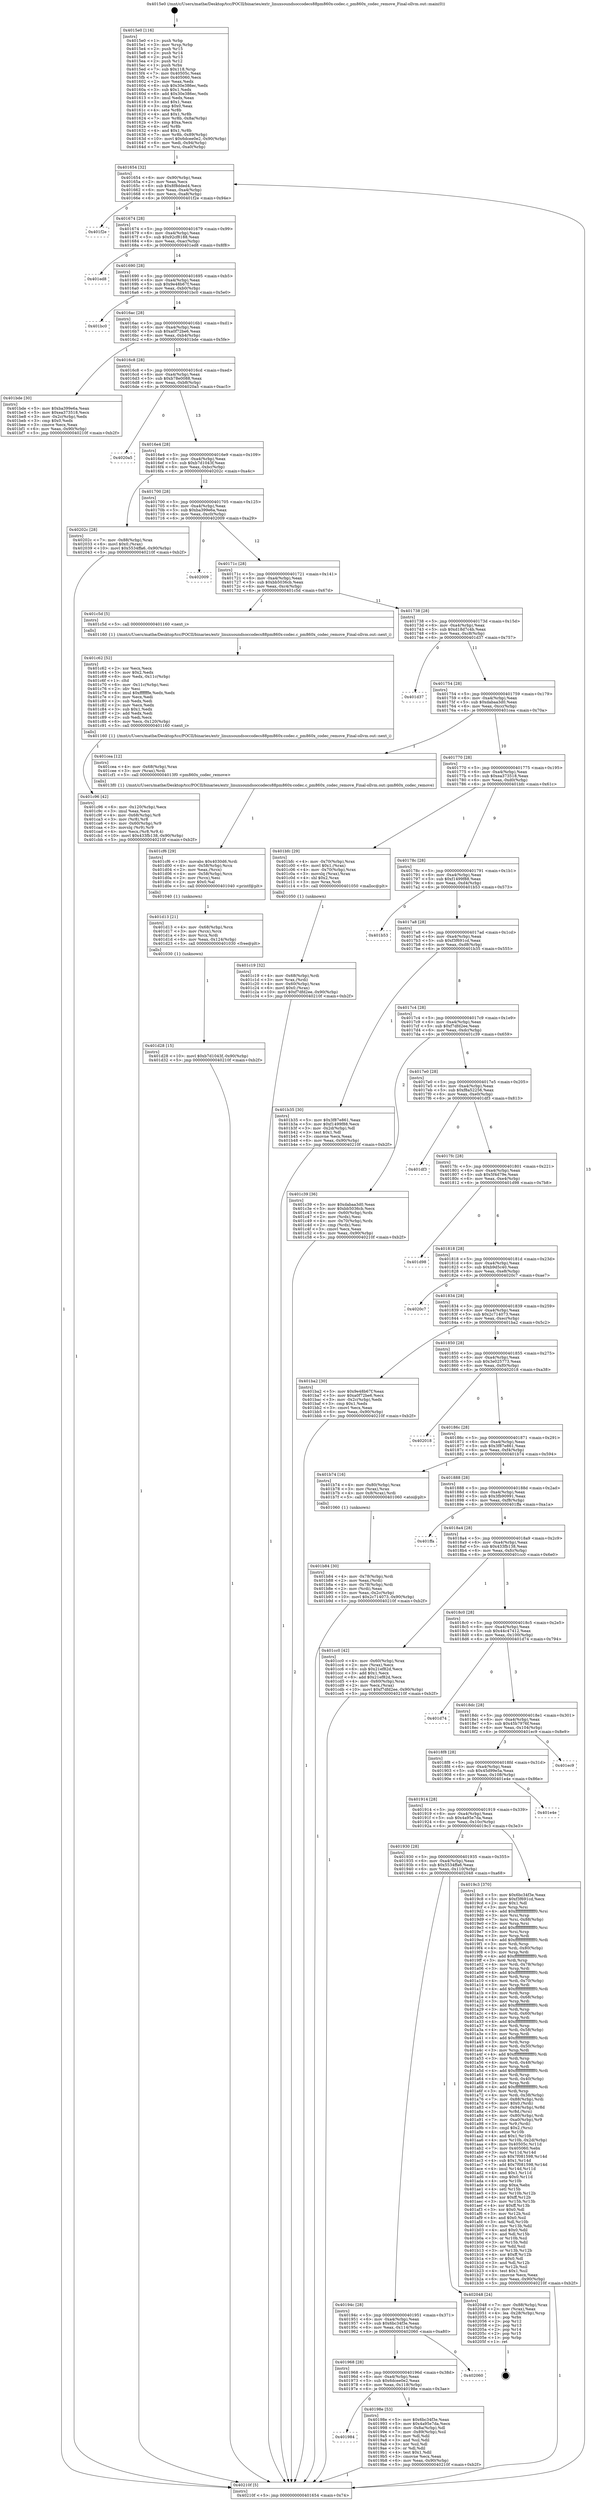 digraph "0x4015e0" {
  label = "0x4015e0 (/mnt/c/Users/mathe/Desktop/tcc/POCII/binaries/extr_linuxsoundsoccodecs88pm860x-codec.c_pm860x_codec_remove_Final-ollvm.out::main(0))"
  labelloc = "t"
  node[shape=record]

  Entry [label="",width=0.3,height=0.3,shape=circle,fillcolor=black,style=filled]
  "0x401654" [label="{
     0x401654 [32]\l
     | [instrs]\l
     &nbsp;&nbsp;0x401654 \<+6\>: mov -0x90(%rbp),%eax\l
     &nbsp;&nbsp;0x40165a \<+2\>: mov %eax,%ecx\l
     &nbsp;&nbsp;0x40165c \<+6\>: sub $0x8f8dded4,%ecx\l
     &nbsp;&nbsp;0x401662 \<+6\>: mov %eax,-0xa4(%rbp)\l
     &nbsp;&nbsp;0x401668 \<+6\>: mov %ecx,-0xa8(%rbp)\l
     &nbsp;&nbsp;0x40166e \<+6\>: je 0000000000401f2e \<main+0x94e\>\l
  }"]
  "0x401f2e" [label="{
     0x401f2e\l
  }", style=dashed]
  "0x401674" [label="{
     0x401674 [28]\l
     | [instrs]\l
     &nbsp;&nbsp;0x401674 \<+5\>: jmp 0000000000401679 \<main+0x99\>\l
     &nbsp;&nbsp;0x401679 \<+6\>: mov -0xa4(%rbp),%eax\l
     &nbsp;&nbsp;0x40167f \<+5\>: sub $0x92cf8188,%eax\l
     &nbsp;&nbsp;0x401684 \<+6\>: mov %eax,-0xac(%rbp)\l
     &nbsp;&nbsp;0x40168a \<+6\>: je 0000000000401ed8 \<main+0x8f8\>\l
  }"]
  Exit [label="",width=0.3,height=0.3,shape=circle,fillcolor=black,style=filled,peripheries=2]
  "0x401ed8" [label="{
     0x401ed8\l
  }", style=dashed]
  "0x401690" [label="{
     0x401690 [28]\l
     | [instrs]\l
     &nbsp;&nbsp;0x401690 \<+5\>: jmp 0000000000401695 \<main+0xb5\>\l
     &nbsp;&nbsp;0x401695 \<+6\>: mov -0xa4(%rbp),%eax\l
     &nbsp;&nbsp;0x40169b \<+5\>: sub $0x9e48b67f,%eax\l
     &nbsp;&nbsp;0x4016a0 \<+6\>: mov %eax,-0xb0(%rbp)\l
     &nbsp;&nbsp;0x4016a6 \<+6\>: je 0000000000401bc0 \<main+0x5e0\>\l
  }"]
  "0x401d28" [label="{
     0x401d28 [15]\l
     | [instrs]\l
     &nbsp;&nbsp;0x401d28 \<+10\>: movl $0xb7d1043f,-0x90(%rbp)\l
     &nbsp;&nbsp;0x401d32 \<+5\>: jmp 000000000040210f \<main+0xb2f\>\l
  }"]
  "0x401bc0" [label="{
     0x401bc0\l
  }", style=dashed]
  "0x4016ac" [label="{
     0x4016ac [28]\l
     | [instrs]\l
     &nbsp;&nbsp;0x4016ac \<+5\>: jmp 00000000004016b1 \<main+0xd1\>\l
     &nbsp;&nbsp;0x4016b1 \<+6\>: mov -0xa4(%rbp),%eax\l
     &nbsp;&nbsp;0x4016b7 \<+5\>: sub $0xa0f72be6,%eax\l
     &nbsp;&nbsp;0x4016bc \<+6\>: mov %eax,-0xb4(%rbp)\l
     &nbsp;&nbsp;0x4016c2 \<+6\>: je 0000000000401bde \<main+0x5fe\>\l
  }"]
  "0x401d13" [label="{
     0x401d13 [21]\l
     | [instrs]\l
     &nbsp;&nbsp;0x401d13 \<+4\>: mov -0x68(%rbp),%rcx\l
     &nbsp;&nbsp;0x401d17 \<+3\>: mov (%rcx),%rcx\l
     &nbsp;&nbsp;0x401d1a \<+3\>: mov %rcx,%rdi\l
     &nbsp;&nbsp;0x401d1d \<+6\>: mov %eax,-0x124(%rbp)\l
     &nbsp;&nbsp;0x401d23 \<+5\>: call 0000000000401030 \<free@plt\>\l
     | [calls]\l
     &nbsp;&nbsp;0x401030 \{1\} (unknown)\l
  }"]
  "0x401bde" [label="{
     0x401bde [30]\l
     | [instrs]\l
     &nbsp;&nbsp;0x401bde \<+5\>: mov $0xba399e6a,%eax\l
     &nbsp;&nbsp;0x401be3 \<+5\>: mov $0xea373518,%ecx\l
     &nbsp;&nbsp;0x401be8 \<+3\>: mov -0x2c(%rbp),%edx\l
     &nbsp;&nbsp;0x401beb \<+3\>: cmp $0x0,%edx\l
     &nbsp;&nbsp;0x401bee \<+3\>: cmove %ecx,%eax\l
     &nbsp;&nbsp;0x401bf1 \<+6\>: mov %eax,-0x90(%rbp)\l
     &nbsp;&nbsp;0x401bf7 \<+5\>: jmp 000000000040210f \<main+0xb2f\>\l
  }"]
  "0x4016c8" [label="{
     0x4016c8 [28]\l
     | [instrs]\l
     &nbsp;&nbsp;0x4016c8 \<+5\>: jmp 00000000004016cd \<main+0xed\>\l
     &nbsp;&nbsp;0x4016cd \<+6\>: mov -0xa4(%rbp),%eax\l
     &nbsp;&nbsp;0x4016d3 \<+5\>: sub $0xb78e0088,%eax\l
     &nbsp;&nbsp;0x4016d8 \<+6\>: mov %eax,-0xb8(%rbp)\l
     &nbsp;&nbsp;0x4016de \<+6\>: je 00000000004020a5 \<main+0xac5\>\l
  }"]
  "0x401cf6" [label="{
     0x401cf6 [29]\l
     | [instrs]\l
     &nbsp;&nbsp;0x401cf6 \<+10\>: movabs $0x4030d6,%rdi\l
     &nbsp;&nbsp;0x401d00 \<+4\>: mov -0x58(%rbp),%rcx\l
     &nbsp;&nbsp;0x401d04 \<+2\>: mov %eax,(%rcx)\l
     &nbsp;&nbsp;0x401d06 \<+4\>: mov -0x58(%rbp),%rcx\l
     &nbsp;&nbsp;0x401d0a \<+2\>: mov (%rcx),%esi\l
     &nbsp;&nbsp;0x401d0c \<+2\>: mov $0x0,%al\l
     &nbsp;&nbsp;0x401d0e \<+5\>: call 0000000000401040 \<printf@plt\>\l
     | [calls]\l
     &nbsp;&nbsp;0x401040 \{1\} (unknown)\l
  }"]
  "0x4020a5" [label="{
     0x4020a5\l
  }", style=dashed]
  "0x4016e4" [label="{
     0x4016e4 [28]\l
     | [instrs]\l
     &nbsp;&nbsp;0x4016e4 \<+5\>: jmp 00000000004016e9 \<main+0x109\>\l
     &nbsp;&nbsp;0x4016e9 \<+6\>: mov -0xa4(%rbp),%eax\l
     &nbsp;&nbsp;0x4016ef \<+5\>: sub $0xb7d1043f,%eax\l
     &nbsp;&nbsp;0x4016f4 \<+6\>: mov %eax,-0xbc(%rbp)\l
     &nbsp;&nbsp;0x4016fa \<+6\>: je 000000000040202c \<main+0xa4c\>\l
  }"]
  "0x401c96" [label="{
     0x401c96 [42]\l
     | [instrs]\l
     &nbsp;&nbsp;0x401c96 \<+6\>: mov -0x120(%rbp),%ecx\l
     &nbsp;&nbsp;0x401c9c \<+3\>: imul %eax,%ecx\l
     &nbsp;&nbsp;0x401c9f \<+4\>: mov -0x68(%rbp),%r8\l
     &nbsp;&nbsp;0x401ca3 \<+3\>: mov (%r8),%r8\l
     &nbsp;&nbsp;0x401ca6 \<+4\>: mov -0x60(%rbp),%r9\l
     &nbsp;&nbsp;0x401caa \<+3\>: movslq (%r9),%r9\l
     &nbsp;&nbsp;0x401cad \<+4\>: mov %ecx,(%r8,%r9,4)\l
     &nbsp;&nbsp;0x401cb1 \<+10\>: movl $0x433fb138,-0x90(%rbp)\l
     &nbsp;&nbsp;0x401cbb \<+5\>: jmp 000000000040210f \<main+0xb2f\>\l
  }"]
  "0x40202c" [label="{
     0x40202c [28]\l
     | [instrs]\l
     &nbsp;&nbsp;0x40202c \<+7\>: mov -0x88(%rbp),%rax\l
     &nbsp;&nbsp;0x402033 \<+6\>: movl $0x0,(%rax)\l
     &nbsp;&nbsp;0x402039 \<+10\>: movl $0x5534ffa6,-0x90(%rbp)\l
     &nbsp;&nbsp;0x402043 \<+5\>: jmp 000000000040210f \<main+0xb2f\>\l
  }"]
  "0x401700" [label="{
     0x401700 [28]\l
     | [instrs]\l
     &nbsp;&nbsp;0x401700 \<+5\>: jmp 0000000000401705 \<main+0x125\>\l
     &nbsp;&nbsp;0x401705 \<+6\>: mov -0xa4(%rbp),%eax\l
     &nbsp;&nbsp;0x40170b \<+5\>: sub $0xba399e6a,%eax\l
     &nbsp;&nbsp;0x401710 \<+6\>: mov %eax,-0xc0(%rbp)\l
     &nbsp;&nbsp;0x401716 \<+6\>: je 0000000000402009 \<main+0xa29\>\l
  }"]
  "0x401c62" [label="{
     0x401c62 [52]\l
     | [instrs]\l
     &nbsp;&nbsp;0x401c62 \<+2\>: xor %ecx,%ecx\l
     &nbsp;&nbsp;0x401c64 \<+5\>: mov $0x2,%edx\l
     &nbsp;&nbsp;0x401c69 \<+6\>: mov %edx,-0x11c(%rbp)\l
     &nbsp;&nbsp;0x401c6f \<+1\>: cltd\l
     &nbsp;&nbsp;0x401c70 \<+6\>: mov -0x11c(%rbp),%esi\l
     &nbsp;&nbsp;0x401c76 \<+2\>: idiv %esi\l
     &nbsp;&nbsp;0x401c78 \<+6\>: imul $0xfffffffe,%edx,%edx\l
     &nbsp;&nbsp;0x401c7e \<+2\>: mov %ecx,%edi\l
     &nbsp;&nbsp;0x401c80 \<+2\>: sub %edx,%edi\l
     &nbsp;&nbsp;0x401c82 \<+2\>: mov %ecx,%edx\l
     &nbsp;&nbsp;0x401c84 \<+3\>: sub $0x1,%edx\l
     &nbsp;&nbsp;0x401c87 \<+2\>: add %edx,%edi\l
     &nbsp;&nbsp;0x401c89 \<+2\>: sub %edi,%ecx\l
     &nbsp;&nbsp;0x401c8b \<+6\>: mov %ecx,-0x120(%rbp)\l
     &nbsp;&nbsp;0x401c91 \<+5\>: call 0000000000401160 \<next_i\>\l
     | [calls]\l
     &nbsp;&nbsp;0x401160 \{1\} (/mnt/c/Users/mathe/Desktop/tcc/POCII/binaries/extr_linuxsoundsoccodecs88pm860x-codec.c_pm860x_codec_remove_Final-ollvm.out::next_i)\l
  }"]
  "0x402009" [label="{
     0x402009\l
  }", style=dashed]
  "0x40171c" [label="{
     0x40171c [28]\l
     | [instrs]\l
     &nbsp;&nbsp;0x40171c \<+5\>: jmp 0000000000401721 \<main+0x141\>\l
     &nbsp;&nbsp;0x401721 \<+6\>: mov -0xa4(%rbp),%eax\l
     &nbsp;&nbsp;0x401727 \<+5\>: sub $0xbb5036cb,%eax\l
     &nbsp;&nbsp;0x40172c \<+6\>: mov %eax,-0xc4(%rbp)\l
     &nbsp;&nbsp;0x401732 \<+6\>: je 0000000000401c5d \<main+0x67d\>\l
  }"]
  "0x401c19" [label="{
     0x401c19 [32]\l
     | [instrs]\l
     &nbsp;&nbsp;0x401c19 \<+4\>: mov -0x68(%rbp),%rdi\l
     &nbsp;&nbsp;0x401c1d \<+3\>: mov %rax,(%rdi)\l
     &nbsp;&nbsp;0x401c20 \<+4\>: mov -0x60(%rbp),%rax\l
     &nbsp;&nbsp;0x401c24 \<+6\>: movl $0x0,(%rax)\l
     &nbsp;&nbsp;0x401c2a \<+10\>: movl $0xf7dfd2ee,-0x90(%rbp)\l
     &nbsp;&nbsp;0x401c34 \<+5\>: jmp 000000000040210f \<main+0xb2f\>\l
  }"]
  "0x401c5d" [label="{
     0x401c5d [5]\l
     | [instrs]\l
     &nbsp;&nbsp;0x401c5d \<+5\>: call 0000000000401160 \<next_i\>\l
     | [calls]\l
     &nbsp;&nbsp;0x401160 \{1\} (/mnt/c/Users/mathe/Desktop/tcc/POCII/binaries/extr_linuxsoundsoccodecs88pm860x-codec.c_pm860x_codec_remove_Final-ollvm.out::next_i)\l
  }"]
  "0x401738" [label="{
     0x401738 [28]\l
     | [instrs]\l
     &nbsp;&nbsp;0x401738 \<+5\>: jmp 000000000040173d \<main+0x15d\>\l
     &nbsp;&nbsp;0x40173d \<+6\>: mov -0xa4(%rbp),%eax\l
     &nbsp;&nbsp;0x401743 \<+5\>: sub $0xd18d7c4b,%eax\l
     &nbsp;&nbsp;0x401748 \<+6\>: mov %eax,-0xc8(%rbp)\l
     &nbsp;&nbsp;0x40174e \<+6\>: je 0000000000401d37 \<main+0x757\>\l
  }"]
  "0x401b84" [label="{
     0x401b84 [30]\l
     | [instrs]\l
     &nbsp;&nbsp;0x401b84 \<+4\>: mov -0x78(%rbp),%rdi\l
     &nbsp;&nbsp;0x401b88 \<+2\>: mov %eax,(%rdi)\l
     &nbsp;&nbsp;0x401b8a \<+4\>: mov -0x78(%rbp),%rdi\l
     &nbsp;&nbsp;0x401b8e \<+2\>: mov (%rdi),%eax\l
     &nbsp;&nbsp;0x401b90 \<+3\>: mov %eax,-0x2c(%rbp)\l
     &nbsp;&nbsp;0x401b93 \<+10\>: movl $0x2c714073,-0x90(%rbp)\l
     &nbsp;&nbsp;0x401b9d \<+5\>: jmp 000000000040210f \<main+0xb2f\>\l
  }"]
  "0x401d37" [label="{
     0x401d37\l
  }", style=dashed]
  "0x401754" [label="{
     0x401754 [28]\l
     | [instrs]\l
     &nbsp;&nbsp;0x401754 \<+5\>: jmp 0000000000401759 \<main+0x179\>\l
     &nbsp;&nbsp;0x401759 \<+6\>: mov -0xa4(%rbp),%eax\l
     &nbsp;&nbsp;0x40175f \<+5\>: sub $0xdabaa3d0,%eax\l
     &nbsp;&nbsp;0x401764 \<+6\>: mov %eax,-0xcc(%rbp)\l
     &nbsp;&nbsp;0x40176a \<+6\>: je 0000000000401cea \<main+0x70a\>\l
  }"]
  "0x4015e0" [label="{
     0x4015e0 [116]\l
     | [instrs]\l
     &nbsp;&nbsp;0x4015e0 \<+1\>: push %rbp\l
     &nbsp;&nbsp;0x4015e1 \<+3\>: mov %rsp,%rbp\l
     &nbsp;&nbsp;0x4015e4 \<+2\>: push %r15\l
     &nbsp;&nbsp;0x4015e6 \<+2\>: push %r14\l
     &nbsp;&nbsp;0x4015e8 \<+2\>: push %r13\l
     &nbsp;&nbsp;0x4015ea \<+2\>: push %r12\l
     &nbsp;&nbsp;0x4015ec \<+1\>: push %rbx\l
     &nbsp;&nbsp;0x4015ed \<+7\>: sub $0x118,%rsp\l
     &nbsp;&nbsp;0x4015f4 \<+7\>: mov 0x40505c,%eax\l
     &nbsp;&nbsp;0x4015fb \<+7\>: mov 0x405060,%ecx\l
     &nbsp;&nbsp;0x401602 \<+2\>: mov %eax,%edx\l
     &nbsp;&nbsp;0x401604 \<+6\>: sub $0x30e386ec,%edx\l
     &nbsp;&nbsp;0x40160a \<+3\>: sub $0x1,%edx\l
     &nbsp;&nbsp;0x40160d \<+6\>: add $0x30e386ec,%edx\l
     &nbsp;&nbsp;0x401613 \<+3\>: imul %edx,%eax\l
     &nbsp;&nbsp;0x401616 \<+3\>: and $0x1,%eax\l
     &nbsp;&nbsp;0x401619 \<+3\>: cmp $0x0,%eax\l
     &nbsp;&nbsp;0x40161c \<+4\>: sete %r8b\l
     &nbsp;&nbsp;0x401620 \<+4\>: and $0x1,%r8b\l
     &nbsp;&nbsp;0x401624 \<+7\>: mov %r8b,-0x8a(%rbp)\l
     &nbsp;&nbsp;0x40162b \<+3\>: cmp $0xa,%ecx\l
     &nbsp;&nbsp;0x40162e \<+4\>: setl %r8b\l
     &nbsp;&nbsp;0x401632 \<+4\>: and $0x1,%r8b\l
     &nbsp;&nbsp;0x401636 \<+7\>: mov %r8b,-0x89(%rbp)\l
     &nbsp;&nbsp;0x40163d \<+10\>: movl $0x6dcee0e2,-0x90(%rbp)\l
     &nbsp;&nbsp;0x401647 \<+6\>: mov %edi,-0x94(%rbp)\l
     &nbsp;&nbsp;0x40164d \<+7\>: mov %rsi,-0xa0(%rbp)\l
  }"]
  "0x401cea" [label="{
     0x401cea [12]\l
     | [instrs]\l
     &nbsp;&nbsp;0x401cea \<+4\>: mov -0x68(%rbp),%rax\l
     &nbsp;&nbsp;0x401cee \<+3\>: mov (%rax),%rdi\l
     &nbsp;&nbsp;0x401cf1 \<+5\>: call 00000000004013f0 \<pm860x_codec_remove\>\l
     | [calls]\l
     &nbsp;&nbsp;0x4013f0 \{1\} (/mnt/c/Users/mathe/Desktop/tcc/POCII/binaries/extr_linuxsoundsoccodecs88pm860x-codec.c_pm860x_codec_remove_Final-ollvm.out::pm860x_codec_remove)\l
  }"]
  "0x401770" [label="{
     0x401770 [28]\l
     | [instrs]\l
     &nbsp;&nbsp;0x401770 \<+5\>: jmp 0000000000401775 \<main+0x195\>\l
     &nbsp;&nbsp;0x401775 \<+6\>: mov -0xa4(%rbp),%eax\l
     &nbsp;&nbsp;0x40177b \<+5\>: sub $0xea373518,%eax\l
     &nbsp;&nbsp;0x401780 \<+6\>: mov %eax,-0xd0(%rbp)\l
     &nbsp;&nbsp;0x401786 \<+6\>: je 0000000000401bfc \<main+0x61c\>\l
  }"]
  "0x40210f" [label="{
     0x40210f [5]\l
     | [instrs]\l
     &nbsp;&nbsp;0x40210f \<+5\>: jmp 0000000000401654 \<main+0x74\>\l
  }"]
  "0x401bfc" [label="{
     0x401bfc [29]\l
     | [instrs]\l
     &nbsp;&nbsp;0x401bfc \<+4\>: mov -0x70(%rbp),%rax\l
     &nbsp;&nbsp;0x401c00 \<+6\>: movl $0x1,(%rax)\l
     &nbsp;&nbsp;0x401c06 \<+4\>: mov -0x70(%rbp),%rax\l
     &nbsp;&nbsp;0x401c0a \<+3\>: movslq (%rax),%rax\l
     &nbsp;&nbsp;0x401c0d \<+4\>: shl $0x2,%rax\l
     &nbsp;&nbsp;0x401c11 \<+3\>: mov %rax,%rdi\l
     &nbsp;&nbsp;0x401c14 \<+5\>: call 0000000000401050 \<malloc@plt\>\l
     | [calls]\l
     &nbsp;&nbsp;0x401050 \{1\} (unknown)\l
  }"]
  "0x40178c" [label="{
     0x40178c [28]\l
     | [instrs]\l
     &nbsp;&nbsp;0x40178c \<+5\>: jmp 0000000000401791 \<main+0x1b1\>\l
     &nbsp;&nbsp;0x401791 \<+6\>: mov -0xa4(%rbp),%eax\l
     &nbsp;&nbsp;0x401797 \<+5\>: sub $0xf1499f88,%eax\l
     &nbsp;&nbsp;0x40179c \<+6\>: mov %eax,-0xd4(%rbp)\l
     &nbsp;&nbsp;0x4017a2 \<+6\>: je 0000000000401b53 \<main+0x573\>\l
  }"]
  "0x401984" [label="{
     0x401984\l
  }", style=dashed]
  "0x401b53" [label="{
     0x401b53\l
  }", style=dashed]
  "0x4017a8" [label="{
     0x4017a8 [28]\l
     | [instrs]\l
     &nbsp;&nbsp;0x4017a8 \<+5\>: jmp 00000000004017ad \<main+0x1cd\>\l
     &nbsp;&nbsp;0x4017ad \<+6\>: mov -0xa4(%rbp),%eax\l
     &nbsp;&nbsp;0x4017b3 \<+5\>: sub $0xf3f691cd,%eax\l
     &nbsp;&nbsp;0x4017b8 \<+6\>: mov %eax,-0xd8(%rbp)\l
     &nbsp;&nbsp;0x4017be \<+6\>: je 0000000000401b35 \<main+0x555\>\l
  }"]
  "0x40198e" [label="{
     0x40198e [53]\l
     | [instrs]\l
     &nbsp;&nbsp;0x40198e \<+5\>: mov $0x6bc34f3e,%eax\l
     &nbsp;&nbsp;0x401993 \<+5\>: mov $0x4a95e7da,%ecx\l
     &nbsp;&nbsp;0x401998 \<+6\>: mov -0x8a(%rbp),%dl\l
     &nbsp;&nbsp;0x40199e \<+7\>: mov -0x89(%rbp),%sil\l
     &nbsp;&nbsp;0x4019a5 \<+3\>: mov %dl,%dil\l
     &nbsp;&nbsp;0x4019a8 \<+3\>: and %sil,%dil\l
     &nbsp;&nbsp;0x4019ab \<+3\>: xor %sil,%dl\l
     &nbsp;&nbsp;0x4019ae \<+3\>: or %dl,%dil\l
     &nbsp;&nbsp;0x4019b1 \<+4\>: test $0x1,%dil\l
     &nbsp;&nbsp;0x4019b5 \<+3\>: cmovne %ecx,%eax\l
     &nbsp;&nbsp;0x4019b8 \<+6\>: mov %eax,-0x90(%rbp)\l
     &nbsp;&nbsp;0x4019be \<+5\>: jmp 000000000040210f \<main+0xb2f\>\l
  }"]
  "0x401b35" [label="{
     0x401b35 [30]\l
     | [instrs]\l
     &nbsp;&nbsp;0x401b35 \<+5\>: mov $0x3f87e861,%eax\l
     &nbsp;&nbsp;0x401b3a \<+5\>: mov $0xf1499f88,%ecx\l
     &nbsp;&nbsp;0x401b3f \<+3\>: mov -0x2d(%rbp),%dl\l
     &nbsp;&nbsp;0x401b42 \<+3\>: test $0x1,%dl\l
     &nbsp;&nbsp;0x401b45 \<+3\>: cmovne %ecx,%eax\l
     &nbsp;&nbsp;0x401b48 \<+6\>: mov %eax,-0x90(%rbp)\l
     &nbsp;&nbsp;0x401b4e \<+5\>: jmp 000000000040210f \<main+0xb2f\>\l
  }"]
  "0x4017c4" [label="{
     0x4017c4 [28]\l
     | [instrs]\l
     &nbsp;&nbsp;0x4017c4 \<+5\>: jmp 00000000004017c9 \<main+0x1e9\>\l
     &nbsp;&nbsp;0x4017c9 \<+6\>: mov -0xa4(%rbp),%eax\l
     &nbsp;&nbsp;0x4017cf \<+5\>: sub $0xf7dfd2ee,%eax\l
     &nbsp;&nbsp;0x4017d4 \<+6\>: mov %eax,-0xdc(%rbp)\l
     &nbsp;&nbsp;0x4017da \<+6\>: je 0000000000401c39 \<main+0x659\>\l
  }"]
  "0x401968" [label="{
     0x401968 [28]\l
     | [instrs]\l
     &nbsp;&nbsp;0x401968 \<+5\>: jmp 000000000040196d \<main+0x38d\>\l
     &nbsp;&nbsp;0x40196d \<+6\>: mov -0xa4(%rbp),%eax\l
     &nbsp;&nbsp;0x401973 \<+5\>: sub $0x6dcee0e2,%eax\l
     &nbsp;&nbsp;0x401978 \<+6\>: mov %eax,-0x118(%rbp)\l
     &nbsp;&nbsp;0x40197e \<+6\>: je 000000000040198e \<main+0x3ae\>\l
  }"]
  "0x401c39" [label="{
     0x401c39 [36]\l
     | [instrs]\l
     &nbsp;&nbsp;0x401c39 \<+5\>: mov $0xdabaa3d0,%eax\l
     &nbsp;&nbsp;0x401c3e \<+5\>: mov $0xbb5036cb,%ecx\l
     &nbsp;&nbsp;0x401c43 \<+4\>: mov -0x60(%rbp),%rdx\l
     &nbsp;&nbsp;0x401c47 \<+2\>: mov (%rdx),%esi\l
     &nbsp;&nbsp;0x401c49 \<+4\>: mov -0x70(%rbp),%rdx\l
     &nbsp;&nbsp;0x401c4d \<+2\>: cmp (%rdx),%esi\l
     &nbsp;&nbsp;0x401c4f \<+3\>: cmovl %ecx,%eax\l
     &nbsp;&nbsp;0x401c52 \<+6\>: mov %eax,-0x90(%rbp)\l
     &nbsp;&nbsp;0x401c58 \<+5\>: jmp 000000000040210f \<main+0xb2f\>\l
  }"]
  "0x4017e0" [label="{
     0x4017e0 [28]\l
     | [instrs]\l
     &nbsp;&nbsp;0x4017e0 \<+5\>: jmp 00000000004017e5 \<main+0x205\>\l
     &nbsp;&nbsp;0x4017e5 \<+6\>: mov -0xa4(%rbp),%eax\l
     &nbsp;&nbsp;0x4017eb \<+5\>: sub $0xf8a52256,%eax\l
     &nbsp;&nbsp;0x4017f0 \<+6\>: mov %eax,-0xe0(%rbp)\l
     &nbsp;&nbsp;0x4017f6 \<+6\>: je 0000000000401df3 \<main+0x813\>\l
  }"]
  "0x402060" [label="{
     0x402060\l
  }", style=dashed]
  "0x401df3" [label="{
     0x401df3\l
  }", style=dashed]
  "0x4017fc" [label="{
     0x4017fc [28]\l
     | [instrs]\l
     &nbsp;&nbsp;0x4017fc \<+5\>: jmp 0000000000401801 \<main+0x221\>\l
     &nbsp;&nbsp;0x401801 \<+6\>: mov -0xa4(%rbp),%eax\l
     &nbsp;&nbsp;0x401807 \<+5\>: sub $0x5f4d79e,%eax\l
     &nbsp;&nbsp;0x40180c \<+6\>: mov %eax,-0xe4(%rbp)\l
     &nbsp;&nbsp;0x401812 \<+6\>: je 0000000000401d98 \<main+0x7b8\>\l
  }"]
  "0x40194c" [label="{
     0x40194c [28]\l
     | [instrs]\l
     &nbsp;&nbsp;0x40194c \<+5\>: jmp 0000000000401951 \<main+0x371\>\l
     &nbsp;&nbsp;0x401951 \<+6\>: mov -0xa4(%rbp),%eax\l
     &nbsp;&nbsp;0x401957 \<+5\>: sub $0x6bc34f3e,%eax\l
     &nbsp;&nbsp;0x40195c \<+6\>: mov %eax,-0x114(%rbp)\l
     &nbsp;&nbsp;0x401962 \<+6\>: je 0000000000402060 \<main+0xa80\>\l
  }"]
  "0x401d98" [label="{
     0x401d98\l
  }", style=dashed]
  "0x401818" [label="{
     0x401818 [28]\l
     | [instrs]\l
     &nbsp;&nbsp;0x401818 \<+5\>: jmp 000000000040181d \<main+0x23d\>\l
     &nbsp;&nbsp;0x40181d \<+6\>: mov -0xa4(%rbp),%eax\l
     &nbsp;&nbsp;0x401823 \<+5\>: sub $0xb9d5c40,%eax\l
     &nbsp;&nbsp;0x401828 \<+6\>: mov %eax,-0xe8(%rbp)\l
     &nbsp;&nbsp;0x40182e \<+6\>: je 00000000004020c7 \<main+0xae7\>\l
  }"]
  "0x402048" [label="{
     0x402048 [24]\l
     | [instrs]\l
     &nbsp;&nbsp;0x402048 \<+7\>: mov -0x88(%rbp),%rax\l
     &nbsp;&nbsp;0x40204f \<+2\>: mov (%rax),%eax\l
     &nbsp;&nbsp;0x402051 \<+4\>: lea -0x28(%rbp),%rsp\l
     &nbsp;&nbsp;0x402055 \<+1\>: pop %rbx\l
     &nbsp;&nbsp;0x402056 \<+2\>: pop %r12\l
     &nbsp;&nbsp;0x402058 \<+2\>: pop %r13\l
     &nbsp;&nbsp;0x40205a \<+2\>: pop %r14\l
     &nbsp;&nbsp;0x40205c \<+2\>: pop %r15\l
     &nbsp;&nbsp;0x40205e \<+1\>: pop %rbp\l
     &nbsp;&nbsp;0x40205f \<+1\>: ret\l
  }"]
  "0x4020c7" [label="{
     0x4020c7\l
  }", style=dashed]
  "0x401834" [label="{
     0x401834 [28]\l
     | [instrs]\l
     &nbsp;&nbsp;0x401834 \<+5\>: jmp 0000000000401839 \<main+0x259\>\l
     &nbsp;&nbsp;0x401839 \<+6\>: mov -0xa4(%rbp),%eax\l
     &nbsp;&nbsp;0x40183f \<+5\>: sub $0x2c714073,%eax\l
     &nbsp;&nbsp;0x401844 \<+6\>: mov %eax,-0xec(%rbp)\l
     &nbsp;&nbsp;0x40184a \<+6\>: je 0000000000401ba2 \<main+0x5c2\>\l
  }"]
  "0x401930" [label="{
     0x401930 [28]\l
     | [instrs]\l
     &nbsp;&nbsp;0x401930 \<+5\>: jmp 0000000000401935 \<main+0x355\>\l
     &nbsp;&nbsp;0x401935 \<+6\>: mov -0xa4(%rbp),%eax\l
     &nbsp;&nbsp;0x40193b \<+5\>: sub $0x5534ffa6,%eax\l
     &nbsp;&nbsp;0x401940 \<+6\>: mov %eax,-0x110(%rbp)\l
     &nbsp;&nbsp;0x401946 \<+6\>: je 0000000000402048 \<main+0xa68\>\l
  }"]
  "0x401ba2" [label="{
     0x401ba2 [30]\l
     | [instrs]\l
     &nbsp;&nbsp;0x401ba2 \<+5\>: mov $0x9e48b67f,%eax\l
     &nbsp;&nbsp;0x401ba7 \<+5\>: mov $0xa0f72be6,%ecx\l
     &nbsp;&nbsp;0x401bac \<+3\>: mov -0x2c(%rbp),%edx\l
     &nbsp;&nbsp;0x401baf \<+3\>: cmp $0x1,%edx\l
     &nbsp;&nbsp;0x401bb2 \<+3\>: cmovl %ecx,%eax\l
     &nbsp;&nbsp;0x401bb5 \<+6\>: mov %eax,-0x90(%rbp)\l
     &nbsp;&nbsp;0x401bbb \<+5\>: jmp 000000000040210f \<main+0xb2f\>\l
  }"]
  "0x401850" [label="{
     0x401850 [28]\l
     | [instrs]\l
     &nbsp;&nbsp;0x401850 \<+5\>: jmp 0000000000401855 \<main+0x275\>\l
     &nbsp;&nbsp;0x401855 \<+6\>: mov -0xa4(%rbp),%eax\l
     &nbsp;&nbsp;0x40185b \<+5\>: sub $0x3e025773,%eax\l
     &nbsp;&nbsp;0x401860 \<+6\>: mov %eax,-0xf0(%rbp)\l
     &nbsp;&nbsp;0x401866 \<+6\>: je 0000000000402018 \<main+0xa38\>\l
  }"]
  "0x4019c3" [label="{
     0x4019c3 [370]\l
     | [instrs]\l
     &nbsp;&nbsp;0x4019c3 \<+5\>: mov $0x6bc34f3e,%eax\l
     &nbsp;&nbsp;0x4019c8 \<+5\>: mov $0xf3f691cd,%ecx\l
     &nbsp;&nbsp;0x4019cd \<+2\>: mov $0x1,%dl\l
     &nbsp;&nbsp;0x4019cf \<+3\>: mov %rsp,%rsi\l
     &nbsp;&nbsp;0x4019d2 \<+4\>: add $0xfffffffffffffff0,%rsi\l
     &nbsp;&nbsp;0x4019d6 \<+3\>: mov %rsi,%rsp\l
     &nbsp;&nbsp;0x4019d9 \<+7\>: mov %rsi,-0x88(%rbp)\l
     &nbsp;&nbsp;0x4019e0 \<+3\>: mov %rsp,%rsi\l
     &nbsp;&nbsp;0x4019e3 \<+4\>: add $0xfffffffffffffff0,%rsi\l
     &nbsp;&nbsp;0x4019e7 \<+3\>: mov %rsi,%rsp\l
     &nbsp;&nbsp;0x4019ea \<+3\>: mov %rsp,%rdi\l
     &nbsp;&nbsp;0x4019ed \<+4\>: add $0xfffffffffffffff0,%rdi\l
     &nbsp;&nbsp;0x4019f1 \<+3\>: mov %rdi,%rsp\l
     &nbsp;&nbsp;0x4019f4 \<+4\>: mov %rdi,-0x80(%rbp)\l
     &nbsp;&nbsp;0x4019f8 \<+3\>: mov %rsp,%rdi\l
     &nbsp;&nbsp;0x4019fb \<+4\>: add $0xfffffffffffffff0,%rdi\l
     &nbsp;&nbsp;0x4019ff \<+3\>: mov %rdi,%rsp\l
     &nbsp;&nbsp;0x401a02 \<+4\>: mov %rdi,-0x78(%rbp)\l
     &nbsp;&nbsp;0x401a06 \<+3\>: mov %rsp,%rdi\l
     &nbsp;&nbsp;0x401a09 \<+4\>: add $0xfffffffffffffff0,%rdi\l
     &nbsp;&nbsp;0x401a0d \<+3\>: mov %rdi,%rsp\l
     &nbsp;&nbsp;0x401a10 \<+4\>: mov %rdi,-0x70(%rbp)\l
     &nbsp;&nbsp;0x401a14 \<+3\>: mov %rsp,%rdi\l
     &nbsp;&nbsp;0x401a17 \<+4\>: add $0xfffffffffffffff0,%rdi\l
     &nbsp;&nbsp;0x401a1b \<+3\>: mov %rdi,%rsp\l
     &nbsp;&nbsp;0x401a1e \<+4\>: mov %rdi,-0x68(%rbp)\l
     &nbsp;&nbsp;0x401a22 \<+3\>: mov %rsp,%rdi\l
     &nbsp;&nbsp;0x401a25 \<+4\>: add $0xfffffffffffffff0,%rdi\l
     &nbsp;&nbsp;0x401a29 \<+3\>: mov %rdi,%rsp\l
     &nbsp;&nbsp;0x401a2c \<+4\>: mov %rdi,-0x60(%rbp)\l
     &nbsp;&nbsp;0x401a30 \<+3\>: mov %rsp,%rdi\l
     &nbsp;&nbsp;0x401a33 \<+4\>: add $0xfffffffffffffff0,%rdi\l
     &nbsp;&nbsp;0x401a37 \<+3\>: mov %rdi,%rsp\l
     &nbsp;&nbsp;0x401a3a \<+4\>: mov %rdi,-0x58(%rbp)\l
     &nbsp;&nbsp;0x401a3e \<+3\>: mov %rsp,%rdi\l
     &nbsp;&nbsp;0x401a41 \<+4\>: add $0xfffffffffffffff0,%rdi\l
     &nbsp;&nbsp;0x401a45 \<+3\>: mov %rdi,%rsp\l
     &nbsp;&nbsp;0x401a48 \<+4\>: mov %rdi,-0x50(%rbp)\l
     &nbsp;&nbsp;0x401a4c \<+3\>: mov %rsp,%rdi\l
     &nbsp;&nbsp;0x401a4f \<+4\>: add $0xfffffffffffffff0,%rdi\l
     &nbsp;&nbsp;0x401a53 \<+3\>: mov %rdi,%rsp\l
     &nbsp;&nbsp;0x401a56 \<+4\>: mov %rdi,-0x48(%rbp)\l
     &nbsp;&nbsp;0x401a5a \<+3\>: mov %rsp,%rdi\l
     &nbsp;&nbsp;0x401a5d \<+4\>: add $0xfffffffffffffff0,%rdi\l
     &nbsp;&nbsp;0x401a61 \<+3\>: mov %rdi,%rsp\l
     &nbsp;&nbsp;0x401a64 \<+4\>: mov %rdi,-0x40(%rbp)\l
     &nbsp;&nbsp;0x401a68 \<+3\>: mov %rsp,%rdi\l
     &nbsp;&nbsp;0x401a6b \<+4\>: add $0xfffffffffffffff0,%rdi\l
     &nbsp;&nbsp;0x401a6f \<+3\>: mov %rdi,%rsp\l
     &nbsp;&nbsp;0x401a72 \<+4\>: mov %rdi,-0x38(%rbp)\l
     &nbsp;&nbsp;0x401a76 \<+7\>: mov -0x88(%rbp),%rdi\l
     &nbsp;&nbsp;0x401a7d \<+6\>: movl $0x0,(%rdi)\l
     &nbsp;&nbsp;0x401a83 \<+7\>: mov -0x94(%rbp),%r8d\l
     &nbsp;&nbsp;0x401a8a \<+3\>: mov %r8d,(%rsi)\l
     &nbsp;&nbsp;0x401a8d \<+4\>: mov -0x80(%rbp),%rdi\l
     &nbsp;&nbsp;0x401a91 \<+7\>: mov -0xa0(%rbp),%r9\l
     &nbsp;&nbsp;0x401a98 \<+3\>: mov %r9,(%rdi)\l
     &nbsp;&nbsp;0x401a9b \<+3\>: cmpl $0x2,(%rsi)\l
     &nbsp;&nbsp;0x401a9e \<+4\>: setne %r10b\l
     &nbsp;&nbsp;0x401aa2 \<+4\>: and $0x1,%r10b\l
     &nbsp;&nbsp;0x401aa6 \<+4\>: mov %r10b,-0x2d(%rbp)\l
     &nbsp;&nbsp;0x401aaa \<+8\>: mov 0x40505c,%r11d\l
     &nbsp;&nbsp;0x401ab2 \<+7\>: mov 0x405060,%ebx\l
     &nbsp;&nbsp;0x401ab9 \<+3\>: mov %r11d,%r14d\l
     &nbsp;&nbsp;0x401abc \<+7\>: sub $0x7f081598,%r14d\l
     &nbsp;&nbsp;0x401ac3 \<+4\>: sub $0x1,%r14d\l
     &nbsp;&nbsp;0x401ac7 \<+7\>: add $0x7f081598,%r14d\l
     &nbsp;&nbsp;0x401ace \<+4\>: imul %r14d,%r11d\l
     &nbsp;&nbsp;0x401ad2 \<+4\>: and $0x1,%r11d\l
     &nbsp;&nbsp;0x401ad6 \<+4\>: cmp $0x0,%r11d\l
     &nbsp;&nbsp;0x401ada \<+4\>: sete %r10b\l
     &nbsp;&nbsp;0x401ade \<+3\>: cmp $0xa,%ebx\l
     &nbsp;&nbsp;0x401ae1 \<+4\>: setl %r15b\l
     &nbsp;&nbsp;0x401ae5 \<+3\>: mov %r10b,%r12b\l
     &nbsp;&nbsp;0x401ae8 \<+4\>: xor $0xff,%r12b\l
     &nbsp;&nbsp;0x401aec \<+3\>: mov %r15b,%r13b\l
     &nbsp;&nbsp;0x401aef \<+4\>: xor $0xff,%r13b\l
     &nbsp;&nbsp;0x401af3 \<+3\>: xor $0x0,%dl\l
     &nbsp;&nbsp;0x401af6 \<+3\>: mov %r12b,%sil\l
     &nbsp;&nbsp;0x401af9 \<+4\>: and $0x0,%sil\l
     &nbsp;&nbsp;0x401afd \<+3\>: and %dl,%r10b\l
     &nbsp;&nbsp;0x401b00 \<+3\>: mov %r13b,%dil\l
     &nbsp;&nbsp;0x401b03 \<+4\>: and $0x0,%dil\l
     &nbsp;&nbsp;0x401b07 \<+3\>: and %dl,%r15b\l
     &nbsp;&nbsp;0x401b0a \<+3\>: or %r10b,%sil\l
     &nbsp;&nbsp;0x401b0d \<+3\>: or %r15b,%dil\l
     &nbsp;&nbsp;0x401b10 \<+3\>: xor %dil,%sil\l
     &nbsp;&nbsp;0x401b13 \<+3\>: or %r13b,%r12b\l
     &nbsp;&nbsp;0x401b16 \<+4\>: xor $0xff,%r12b\l
     &nbsp;&nbsp;0x401b1a \<+3\>: or $0x0,%dl\l
     &nbsp;&nbsp;0x401b1d \<+3\>: and %dl,%r12b\l
     &nbsp;&nbsp;0x401b20 \<+3\>: or %r12b,%sil\l
     &nbsp;&nbsp;0x401b23 \<+4\>: test $0x1,%sil\l
     &nbsp;&nbsp;0x401b27 \<+3\>: cmovne %ecx,%eax\l
     &nbsp;&nbsp;0x401b2a \<+6\>: mov %eax,-0x90(%rbp)\l
     &nbsp;&nbsp;0x401b30 \<+5\>: jmp 000000000040210f \<main+0xb2f\>\l
  }"]
  "0x402018" [label="{
     0x402018\l
  }", style=dashed]
  "0x40186c" [label="{
     0x40186c [28]\l
     | [instrs]\l
     &nbsp;&nbsp;0x40186c \<+5\>: jmp 0000000000401871 \<main+0x291\>\l
     &nbsp;&nbsp;0x401871 \<+6\>: mov -0xa4(%rbp),%eax\l
     &nbsp;&nbsp;0x401877 \<+5\>: sub $0x3f87e861,%eax\l
     &nbsp;&nbsp;0x40187c \<+6\>: mov %eax,-0xf4(%rbp)\l
     &nbsp;&nbsp;0x401882 \<+6\>: je 0000000000401b74 \<main+0x594\>\l
  }"]
  "0x401914" [label="{
     0x401914 [28]\l
     | [instrs]\l
     &nbsp;&nbsp;0x401914 \<+5\>: jmp 0000000000401919 \<main+0x339\>\l
     &nbsp;&nbsp;0x401919 \<+6\>: mov -0xa4(%rbp),%eax\l
     &nbsp;&nbsp;0x40191f \<+5\>: sub $0x4a95e7da,%eax\l
     &nbsp;&nbsp;0x401924 \<+6\>: mov %eax,-0x10c(%rbp)\l
     &nbsp;&nbsp;0x40192a \<+6\>: je 00000000004019c3 \<main+0x3e3\>\l
  }"]
  "0x401b74" [label="{
     0x401b74 [16]\l
     | [instrs]\l
     &nbsp;&nbsp;0x401b74 \<+4\>: mov -0x80(%rbp),%rax\l
     &nbsp;&nbsp;0x401b78 \<+3\>: mov (%rax),%rax\l
     &nbsp;&nbsp;0x401b7b \<+4\>: mov 0x8(%rax),%rdi\l
     &nbsp;&nbsp;0x401b7f \<+5\>: call 0000000000401060 \<atoi@plt\>\l
     | [calls]\l
     &nbsp;&nbsp;0x401060 \{1\} (unknown)\l
  }"]
  "0x401888" [label="{
     0x401888 [28]\l
     | [instrs]\l
     &nbsp;&nbsp;0x401888 \<+5\>: jmp 000000000040188d \<main+0x2ad\>\l
     &nbsp;&nbsp;0x40188d \<+6\>: mov -0xa4(%rbp),%eax\l
     &nbsp;&nbsp;0x401893 \<+5\>: sub $0x3fb90991,%eax\l
     &nbsp;&nbsp;0x401898 \<+6\>: mov %eax,-0xf8(%rbp)\l
     &nbsp;&nbsp;0x40189e \<+6\>: je 0000000000401ffa \<main+0xa1a\>\l
  }"]
  "0x401e4e" [label="{
     0x401e4e\l
  }", style=dashed]
  "0x401ffa" [label="{
     0x401ffa\l
  }", style=dashed]
  "0x4018a4" [label="{
     0x4018a4 [28]\l
     | [instrs]\l
     &nbsp;&nbsp;0x4018a4 \<+5\>: jmp 00000000004018a9 \<main+0x2c9\>\l
     &nbsp;&nbsp;0x4018a9 \<+6\>: mov -0xa4(%rbp),%eax\l
     &nbsp;&nbsp;0x4018af \<+5\>: sub $0x433fb138,%eax\l
     &nbsp;&nbsp;0x4018b4 \<+6\>: mov %eax,-0xfc(%rbp)\l
     &nbsp;&nbsp;0x4018ba \<+6\>: je 0000000000401cc0 \<main+0x6e0\>\l
  }"]
  "0x4018f8" [label="{
     0x4018f8 [28]\l
     | [instrs]\l
     &nbsp;&nbsp;0x4018f8 \<+5\>: jmp 00000000004018fd \<main+0x31d\>\l
     &nbsp;&nbsp;0x4018fd \<+6\>: mov -0xa4(%rbp),%eax\l
     &nbsp;&nbsp;0x401903 \<+5\>: sub $0x45d99e5a,%eax\l
     &nbsp;&nbsp;0x401908 \<+6\>: mov %eax,-0x108(%rbp)\l
     &nbsp;&nbsp;0x40190e \<+6\>: je 0000000000401e4e \<main+0x86e\>\l
  }"]
  "0x401cc0" [label="{
     0x401cc0 [42]\l
     | [instrs]\l
     &nbsp;&nbsp;0x401cc0 \<+4\>: mov -0x60(%rbp),%rax\l
     &nbsp;&nbsp;0x401cc4 \<+2\>: mov (%rax),%ecx\l
     &nbsp;&nbsp;0x401cc6 \<+6\>: sub $0x21ef82d,%ecx\l
     &nbsp;&nbsp;0x401ccc \<+3\>: add $0x1,%ecx\l
     &nbsp;&nbsp;0x401ccf \<+6\>: add $0x21ef82d,%ecx\l
     &nbsp;&nbsp;0x401cd5 \<+4\>: mov -0x60(%rbp),%rax\l
     &nbsp;&nbsp;0x401cd9 \<+2\>: mov %ecx,(%rax)\l
     &nbsp;&nbsp;0x401cdb \<+10\>: movl $0xf7dfd2ee,-0x90(%rbp)\l
     &nbsp;&nbsp;0x401ce5 \<+5\>: jmp 000000000040210f \<main+0xb2f\>\l
  }"]
  "0x4018c0" [label="{
     0x4018c0 [28]\l
     | [instrs]\l
     &nbsp;&nbsp;0x4018c0 \<+5\>: jmp 00000000004018c5 \<main+0x2e5\>\l
     &nbsp;&nbsp;0x4018c5 \<+6\>: mov -0xa4(%rbp),%eax\l
     &nbsp;&nbsp;0x4018cb \<+5\>: sub $0x44c47412,%eax\l
     &nbsp;&nbsp;0x4018d0 \<+6\>: mov %eax,-0x100(%rbp)\l
     &nbsp;&nbsp;0x4018d6 \<+6\>: je 0000000000401d74 \<main+0x794\>\l
  }"]
  "0x401ec9" [label="{
     0x401ec9\l
  }", style=dashed]
  "0x401d74" [label="{
     0x401d74\l
  }", style=dashed]
  "0x4018dc" [label="{
     0x4018dc [28]\l
     | [instrs]\l
     &nbsp;&nbsp;0x4018dc \<+5\>: jmp 00000000004018e1 \<main+0x301\>\l
     &nbsp;&nbsp;0x4018e1 \<+6\>: mov -0xa4(%rbp),%eax\l
     &nbsp;&nbsp;0x4018e7 \<+5\>: sub $0x45b7976f,%eax\l
     &nbsp;&nbsp;0x4018ec \<+6\>: mov %eax,-0x104(%rbp)\l
     &nbsp;&nbsp;0x4018f2 \<+6\>: je 0000000000401ec9 \<main+0x8e9\>\l
  }"]
  Entry -> "0x4015e0" [label=" 1"]
  "0x401654" -> "0x401f2e" [label=" 0"]
  "0x401654" -> "0x401674" [label=" 14"]
  "0x402048" -> Exit [label=" 1"]
  "0x401674" -> "0x401ed8" [label=" 0"]
  "0x401674" -> "0x401690" [label=" 14"]
  "0x40202c" -> "0x40210f" [label=" 1"]
  "0x401690" -> "0x401bc0" [label=" 0"]
  "0x401690" -> "0x4016ac" [label=" 14"]
  "0x401d28" -> "0x40210f" [label=" 1"]
  "0x4016ac" -> "0x401bde" [label=" 1"]
  "0x4016ac" -> "0x4016c8" [label=" 13"]
  "0x401d13" -> "0x401d28" [label=" 1"]
  "0x4016c8" -> "0x4020a5" [label=" 0"]
  "0x4016c8" -> "0x4016e4" [label=" 13"]
  "0x401cf6" -> "0x401d13" [label=" 1"]
  "0x4016e4" -> "0x40202c" [label=" 1"]
  "0x4016e4" -> "0x401700" [label=" 12"]
  "0x401cea" -> "0x401cf6" [label=" 1"]
  "0x401700" -> "0x402009" [label=" 0"]
  "0x401700" -> "0x40171c" [label=" 12"]
  "0x401cc0" -> "0x40210f" [label=" 1"]
  "0x40171c" -> "0x401c5d" [label=" 1"]
  "0x40171c" -> "0x401738" [label=" 11"]
  "0x401c96" -> "0x40210f" [label=" 1"]
  "0x401738" -> "0x401d37" [label=" 0"]
  "0x401738" -> "0x401754" [label=" 11"]
  "0x401c62" -> "0x401c96" [label=" 1"]
  "0x401754" -> "0x401cea" [label=" 1"]
  "0x401754" -> "0x401770" [label=" 10"]
  "0x401c39" -> "0x40210f" [label=" 2"]
  "0x401770" -> "0x401bfc" [label=" 1"]
  "0x401770" -> "0x40178c" [label=" 9"]
  "0x401c19" -> "0x40210f" [label=" 1"]
  "0x40178c" -> "0x401b53" [label=" 0"]
  "0x40178c" -> "0x4017a8" [label=" 9"]
  "0x401bfc" -> "0x401c19" [label=" 1"]
  "0x4017a8" -> "0x401b35" [label=" 1"]
  "0x4017a8" -> "0x4017c4" [label=" 8"]
  "0x401bde" -> "0x40210f" [label=" 1"]
  "0x4017c4" -> "0x401c39" [label=" 2"]
  "0x4017c4" -> "0x4017e0" [label=" 6"]
  "0x401b84" -> "0x40210f" [label=" 1"]
  "0x4017e0" -> "0x401df3" [label=" 0"]
  "0x4017e0" -> "0x4017fc" [label=" 6"]
  "0x401b74" -> "0x401b84" [label=" 1"]
  "0x4017fc" -> "0x401d98" [label=" 0"]
  "0x4017fc" -> "0x401818" [label=" 6"]
  "0x4019c3" -> "0x40210f" [label=" 1"]
  "0x401818" -> "0x4020c7" [label=" 0"]
  "0x401818" -> "0x401834" [label=" 6"]
  "0x401c5d" -> "0x401c62" [label=" 1"]
  "0x401834" -> "0x401ba2" [label=" 1"]
  "0x401834" -> "0x401850" [label=" 5"]
  "0x4015e0" -> "0x401654" [label=" 1"]
  "0x401850" -> "0x402018" [label=" 0"]
  "0x401850" -> "0x40186c" [label=" 5"]
  "0x40198e" -> "0x40210f" [label=" 1"]
  "0x40186c" -> "0x401b74" [label=" 1"]
  "0x40186c" -> "0x401888" [label=" 4"]
  "0x401968" -> "0x40198e" [label=" 1"]
  "0x401888" -> "0x401ffa" [label=" 0"]
  "0x401888" -> "0x4018a4" [label=" 4"]
  "0x401ba2" -> "0x40210f" [label=" 1"]
  "0x4018a4" -> "0x401cc0" [label=" 1"]
  "0x4018a4" -> "0x4018c0" [label=" 3"]
  "0x40194c" -> "0x402060" [label=" 0"]
  "0x4018c0" -> "0x401d74" [label=" 0"]
  "0x4018c0" -> "0x4018dc" [label=" 3"]
  "0x401b35" -> "0x40210f" [label=" 1"]
  "0x4018dc" -> "0x401ec9" [label=" 0"]
  "0x4018dc" -> "0x4018f8" [label=" 3"]
  "0x40194c" -> "0x401968" [label=" 1"]
  "0x4018f8" -> "0x401e4e" [label=" 0"]
  "0x4018f8" -> "0x401914" [label=" 3"]
  "0x401968" -> "0x401984" [label=" 0"]
  "0x401914" -> "0x4019c3" [label=" 1"]
  "0x401914" -> "0x401930" [label=" 2"]
  "0x40210f" -> "0x401654" [label=" 13"]
  "0x401930" -> "0x402048" [label=" 1"]
  "0x401930" -> "0x40194c" [label=" 1"]
}
